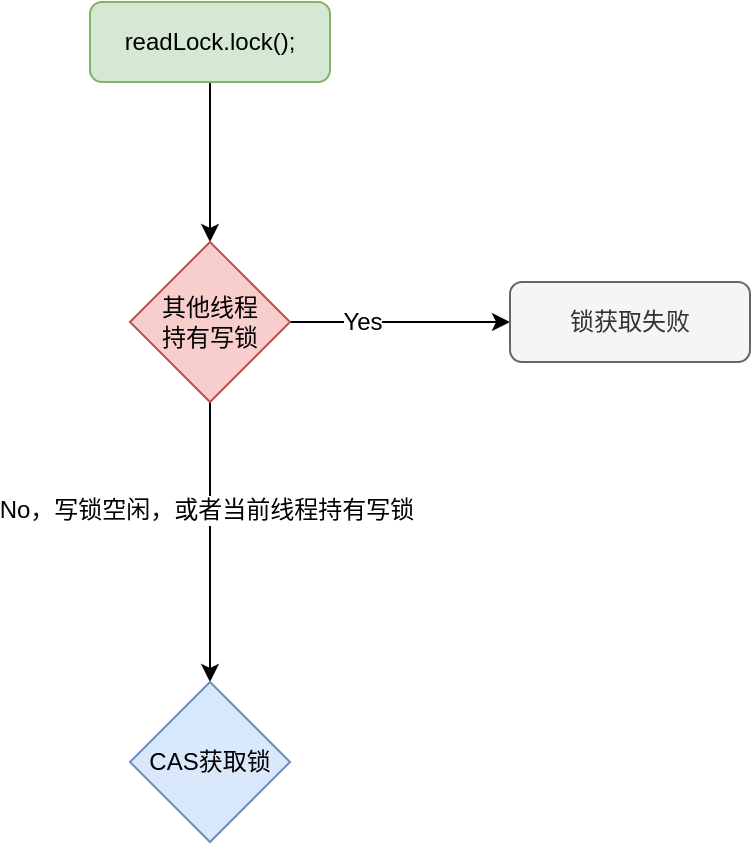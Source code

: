 <mxfile version="12.6.5" type="device"><diagram id="JRL1hwOAM0ySZEtiz4XW" name="第 1 页"><mxGraphModel dx="852" dy="494" grid="1" gridSize="10" guides="1" tooltips="1" connect="1" arrows="1" fold="1" page="1" pageScale="1" pageWidth="827" pageHeight="1169" math="0" shadow="0"><root><mxCell id="0"/><mxCell id="1" parent="0"/><mxCell id="uFk9Cp17rZD737G1yLqk-4" value="" style="edgeStyle=orthogonalEdgeStyle;rounded=0;orthogonalLoop=1;jettySize=auto;html=1;" edge="1" parent="1" source="cIz-sA7xUZ85MXDwZVZd-1" target="uFk9Cp17rZD737G1yLqk-3"><mxGeometry relative="1" as="geometry"/></mxCell><mxCell id="cIz-sA7xUZ85MXDwZVZd-1" value="readLock.lock();" style="rounded=1;whiteSpace=wrap;fillColor=#d5e8d4;strokeColor=#82b366;" parent="1" vertex="1"><mxGeometry x="330" y="30" width="120" height="40" as="geometry"/></mxCell><mxCell id="uFk9Cp17rZD737G1yLqk-6" value="" style="edgeStyle=orthogonalEdgeStyle;rounded=0;orthogonalLoop=1;jettySize=auto;html=1;entryX=0;entryY=0.5;entryDx=0;entryDy=0;" edge="1" parent="1" source="uFk9Cp17rZD737G1yLqk-3" target="uFk9Cp17rZD737G1yLqk-8"><mxGeometry relative="1" as="geometry"><mxPoint x="660" y="190" as="targetPoint"/></mxGeometry></mxCell><mxCell id="uFk9Cp17rZD737G1yLqk-7" value="Yes" style="text;html=1;align=center;verticalAlign=middle;resizable=0;points=[];labelBackgroundColor=#ffffff;" vertex="1" connectable="0" parent="uFk9Cp17rZD737G1yLqk-6"><mxGeometry x="-0.345" y="-1" relative="1" as="geometry"><mxPoint y="-1" as="offset"/></mxGeometry></mxCell><mxCell id="uFk9Cp17rZD737G1yLqk-10" value="" style="edgeStyle=orthogonalEdgeStyle;rounded=0;orthogonalLoop=1;jettySize=auto;html=1;" edge="1" parent="1" source="uFk9Cp17rZD737G1yLqk-3" target="uFk9Cp17rZD737G1yLqk-9"><mxGeometry relative="1" as="geometry"/></mxCell><mxCell id="uFk9Cp17rZD737G1yLqk-11" value="No，写锁空闲，或者当前线程持有写锁" style="text;html=1;align=center;verticalAlign=middle;resizable=0;points=[];labelBackgroundColor=#ffffff;" vertex="1" connectable="0" parent="uFk9Cp17rZD737G1yLqk-10"><mxGeometry x="-0.229" y="-2" relative="1" as="geometry"><mxPoint as="offset"/></mxGeometry></mxCell><mxCell id="uFk9Cp17rZD737G1yLqk-3" value="其他线程&lt;br&gt;持有写锁" style="rhombus;whiteSpace=wrap;html=1;fillColor=#f8cecc;strokeColor=#b85450;" vertex="1" parent="1"><mxGeometry x="350" y="150" width="80" height="80" as="geometry"/></mxCell><mxCell id="uFk9Cp17rZD737G1yLqk-9" value="CAS获取锁" style="rhombus;whiteSpace=wrap;html=1;fillColor=#dae8fc;strokeColor=#6c8ebf;" vertex="1" parent="1"><mxGeometry x="350" y="370" width="80" height="80" as="geometry"/></mxCell><mxCell id="uFk9Cp17rZD737G1yLqk-8" value="锁获取失败" style="rounded=1;whiteSpace=wrap;fillColor=#f5f5f5;strokeColor=#666666;fontColor=#333333;" vertex="1" parent="1"><mxGeometry x="540" y="170" width="120" height="40" as="geometry"/></mxCell></root></mxGraphModel></diagram></mxfile>